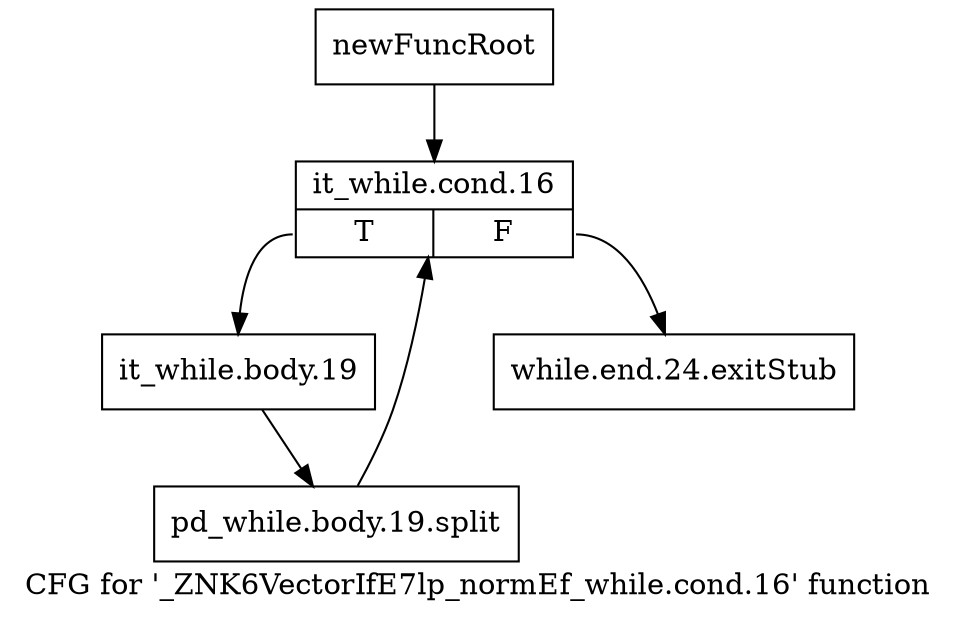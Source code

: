 digraph "CFG for '_ZNK6VectorIfE7lp_normEf_while.cond.16' function" {
	label="CFG for '_ZNK6VectorIfE7lp_normEf_while.cond.16' function";

	Node0x99203b0 [shape=record,label="{newFuncRoot}"];
	Node0x99203b0 -> Node0x9920450;
	Node0x9920400 [shape=record,label="{while.end.24.exitStub}"];
	Node0x9920450 [shape=record,label="{it_while.cond.16|{<s0>T|<s1>F}}"];
	Node0x9920450:s0 -> Node0x9920880;
	Node0x9920450:s1 -> Node0x9920400;
	Node0x9920880 [shape=record,label="{it_while.body.19}"];
	Node0x9920880 -> Node0xbac4350;
	Node0xbac4350 [shape=record,label="{pd_while.body.19.split}"];
	Node0xbac4350 -> Node0x9920450;
}
